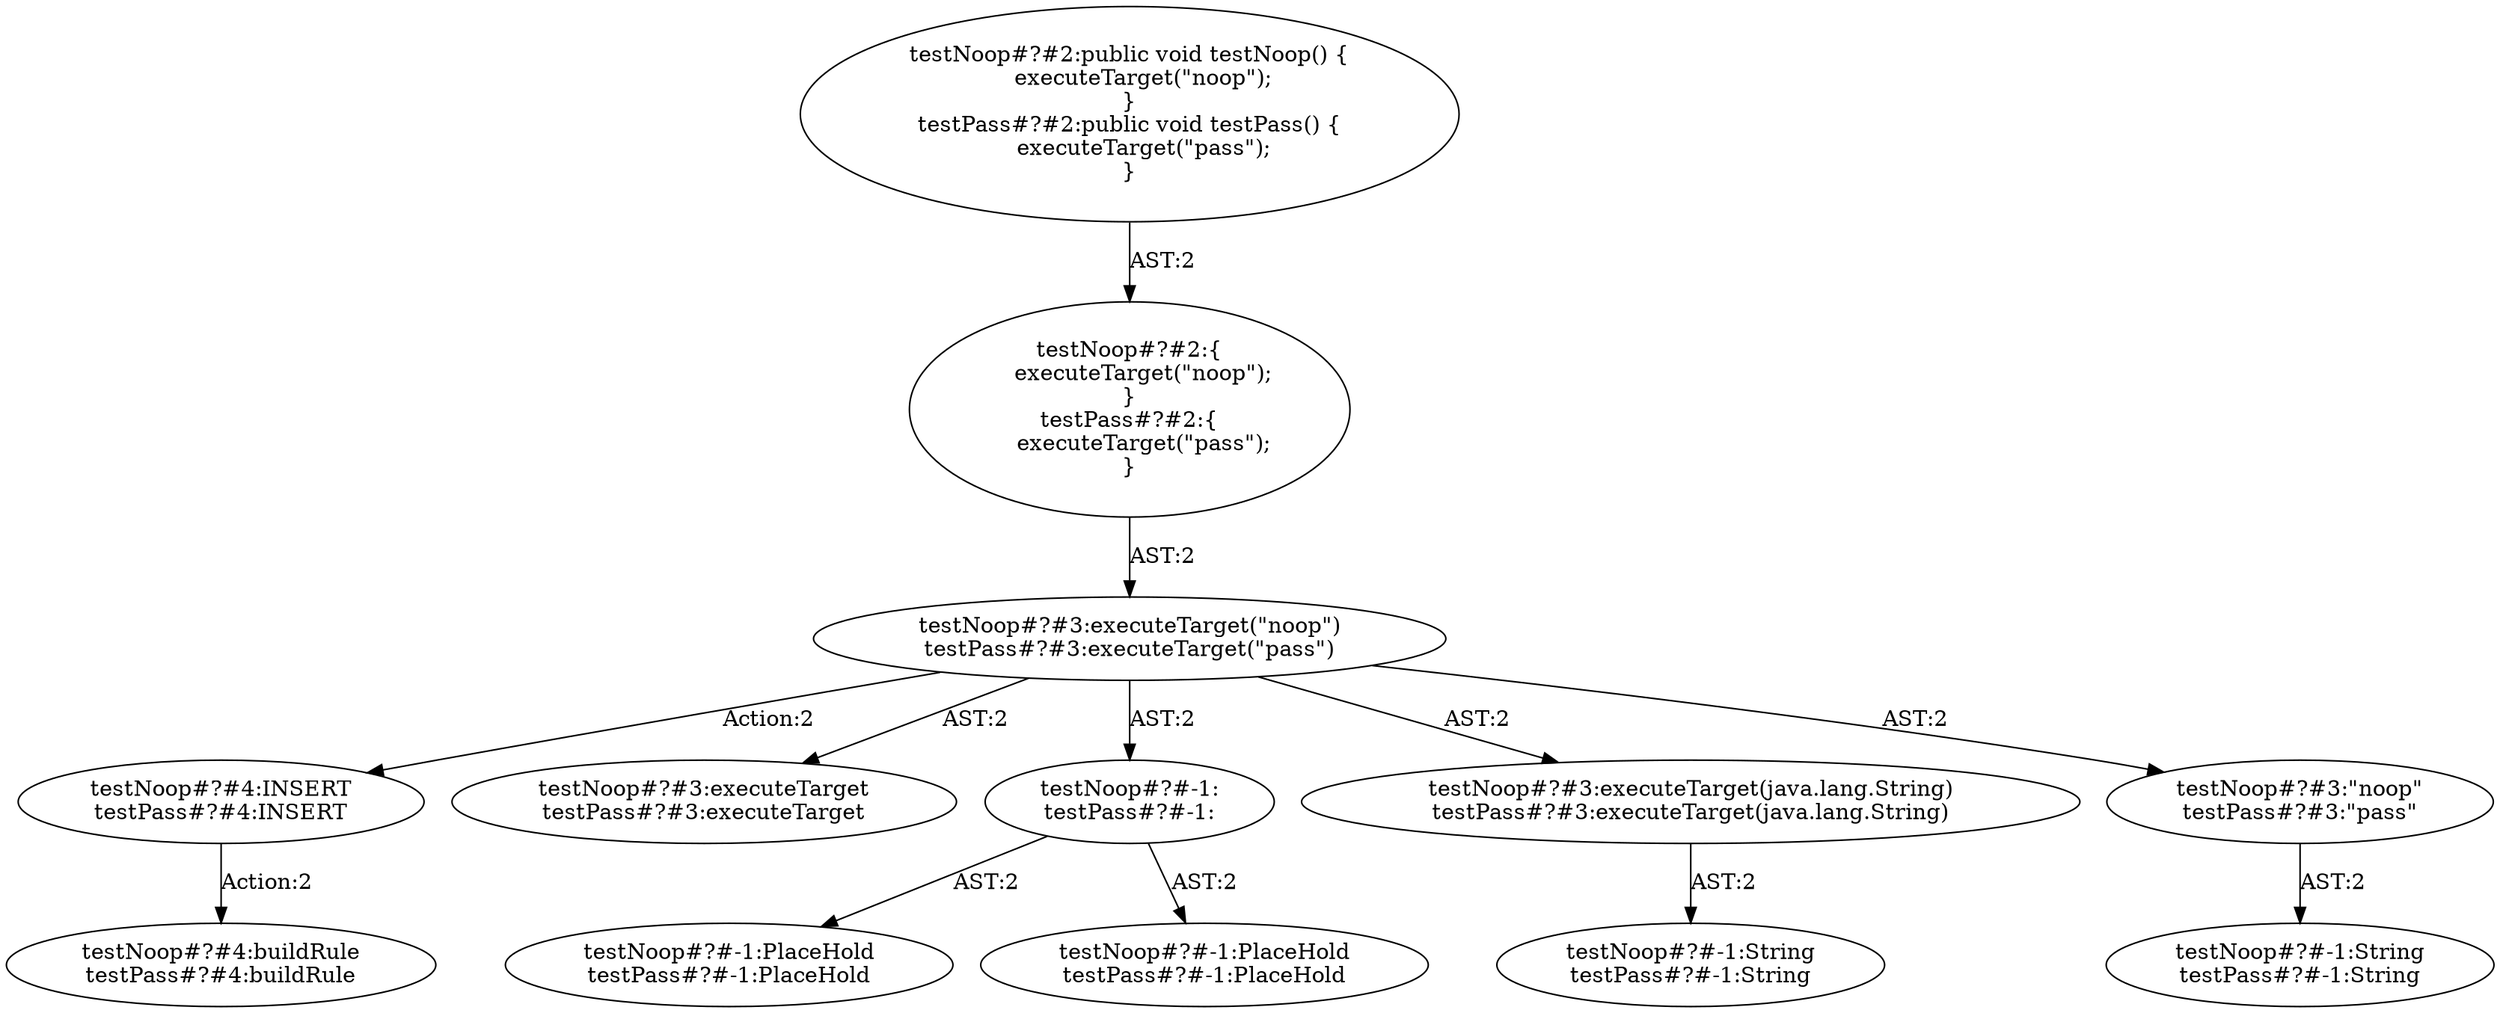digraph "Pattern" {
0 [label="testNoop#?#4:INSERT
testPass#?#4:INSERT" shape=ellipse]
1 [label="testNoop#?#3:executeTarget(\"noop\")
testPass#?#3:executeTarget(\"pass\")" shape=ellipse]
2 [label="testNoop#?#2:\{
    executeTarget(\"noop\");
\}
testPass#?#2:\{
    executeTarget(\"pass\");
\}" shape=ellipse]
3 [label="testNoop#?#2:public void testNoop() \{
    executeTarget(\"noop\");
\}
testPass#?#2:public void testPass() \{
    executeTarget(\"pass\");
\}" shape=ellipse]
4 [label="testNoop#?#3:executeTarget
testPass#?#3:executeTarget" shape=ellipse]
5 [label="testNoop#?#-1:
testPass#?#-1:" shape=ellipse]
6 [label="testNoop#?#-1:PlaceHold
testPass#?#-1:PlaceHold" shape=ellipse]
7 [label="testNoop#?#-1:PlaceHold
testPass#?#-1:PlaceHold" shape=ellipse]
8 [label="testNoop#?#3:executeTarget(java.lang.String)
testPass#?#3:executeTarget(java.lang.String)" shape=ellipse]
9 [label="testNoop#?#-1:String
testPass#?#-1:String" shape=ellipse]
10 [label="testNoop#?#3:\"noop\"
testPass#?#3:\"pass\"" shape=ellipse]
11 [label="testNoop#?#-1:String
testPass#?#-1:String" shape=ellipse]
12 [label="testNoop#?#4:buildRule
testPass#?#4:buildRule" shape=ellipse]
0 -> 12 [label="Action:2"];
1 -> 0 [label="Action:2"];
1 -> 4 [label="AST:2"];
1 -> 5 [label="AST:2"];
1 -> 8 [label="AST:2"];
1 -> 10 [label="AST:2"];
2 -> 1 [label="AST:2"];
3 -> 2 [label="AST:2"];
5 -> 6 [label="AST:2"];
5 -> 7 [label="AST:2"];
8 -> 9 [label="AST:2"];
10 -> 11 [label="AST:2"];
}